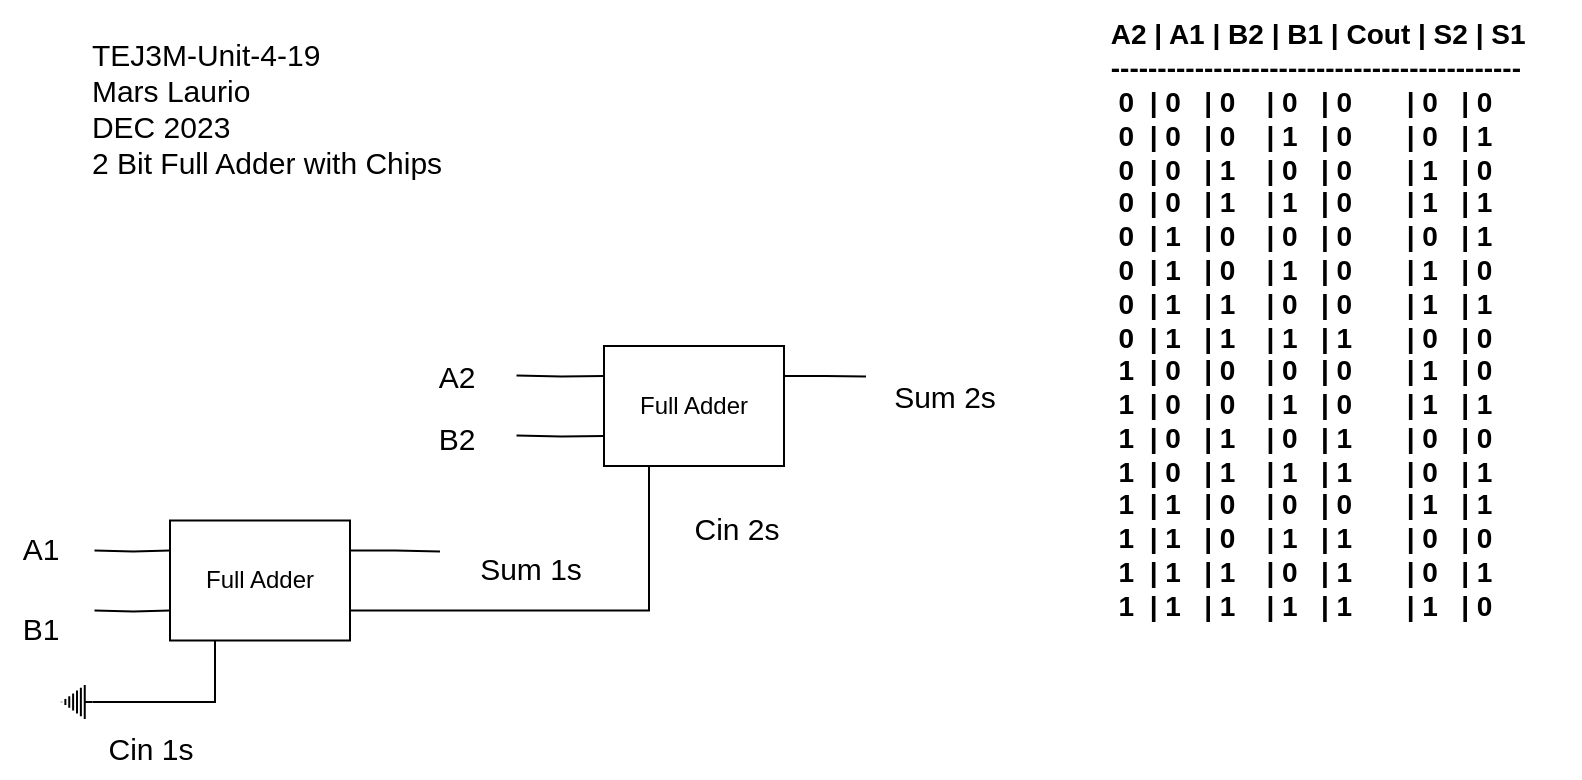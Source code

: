 <mxfile>
    <diagram id="t1QAMHBQt2Z4F_DE71VQ" name="Page-1">
        <mxGraphModel dx="806" dy="588" grid="1" gridSize="10" guides="1" tooltips="1" connect="1" arrows="1" fold="1" page="1" pageScale="1" pageWidth="827" pageHeight="1169" math="0" shadow="0">
            <root>
                <mxCell id="0"/>
                <mxCell id="1" parent="0"/>
                <mxCell id="10" value="&lt;div style=&quot;text-align: left; font-size: 15px;&quot;&gt;&lt;span style=&quot;background-color: initial; font-size: 15px;&quot;&gt;TEJ3M-Unit-4-19&lt;/span&gt;&lt;/div&gt;&lt;div style=&quot;text-align: left; font-size: 15px;&quot;&gt;&lt;span style=&quot;background-color: initial; font-size: 15px;&quot;&gt;Mars Laurio&lt;/span&gt;&lt;/div&gt;&lt;div style=&quot;text-align: left; font-size: 15px;&quot;&gt;&lt;span style=&quot;background-color: initial; font-size: 15px;&quot;&gt;DEC 2023&lt;/span&gt;&lt;/div&gt;&lt;div style=&quot;text-align: left; font-size: 15px;&quot;&gt;&lt;span style=&quot;background-color: initial; font-size: 15px;&quot;&gt;2 Bit Full Adder with Chips&lt;/span&gt;&lt;/div&gt;" style="text;html=1;align=center;verticalAlign=middle;resizable=0;points=[];autosize=1;strokeColor=none;fillColor=none;fontSize=15;fontFamily=Helvetica;fontColor=default;" parent="1" vertex="1">
                    <mxGeometry x="43" y="30" width="200" height="90" as="geometry"/>
                </mxCell>
                <mxCell id="20" value="&lt;div style=&quot;text-align: left; font-size: 14px;&quot;&gt;&lt;div style=&quot;font-size: 14px;&quot;&gt;&lt;span style=&quot;font-size: 14px;&quot;&gt;A2 | A1 | B2 | B1 | Cout | S2 | S1&lt;/span&gt;&lt;/div&gt;&lt;div style=&quot;font-size: 14px;&quot;&gt;&lt;span style=&quot;font-size: 14px;&quot;&gt;--------------------------------------------&lt;/span&gt;&lt;/div&gt;&lt;div style=&quot;font-size: 14px;&quot;&gt;&lt;span style=&quot;font-size: 14px;&quot;&gt;&amp;nbsp;0&amp;nbsp; | 0&amp;nbsp; &amp;nbsp;| 0&amp;nbsp; &amp;nbsp; | 0&amp;nbsp; &amp;nbsp;| 0&amp;nbsp; &amp;nbsp; &amp;nbsp; &amp;nbsp;| 0&amp;nbsp; &amp;nbsp;| 0&amp;nbsp;&amp;nbsp;&lt;/span&gt;&lt;/div&gt;&lt;div style=&quot;font-size: 14px;&quot;&gt;&lt;span style=&quot;font-size: 14px;&quot;&gt;&amp;nbsp;0&amp;nbsp; | 0&amp;nbsp; &amp;nbsp;| 0&amp;nbsp; &amp;nbsp; | 1&amp;nbsp; &amp;nbsp;| 0&amp;nbsp; &amp;nbsp; &amp;nbsp; &amp;nbsp;| 0&amp;nbsp; &amp;nbsp;| 1&amp;nbsp; &amp;nbsp;&amp;nbsp;&lt;/span&gt;&lt;/div&gt;&lt;div style=&quot;font-size: 14px;&quot;&gt;&lt;span style=&quot;font-size: 14px;&quot;&gt;&amp;nbsp;0&amp;nbsp; | 0&amp;nbsp; &amp;nbsp;| 1&amp;nbsp; &amp;nbsp; | 0&amp;nbsp; &amp;nbsp;| 0&amp;nbsp; &amp;nbsp; &amp;nbsp; &amp;nbsp;| 1&amp;nbsp; &amp;nbsp;| 0&amp;nbsp; &amp;nbsp;&amp;nbsp;&lt;/span&gt;&lt;/div&gt;&lt;div style=&quot;font-size: 14px;&quot;&gt;&lt;span style=&quot;font-size: 14px;&quot;&gt;&amp;nbsp;0&amp;nbsp; | 0&amp;nbsp; &amp;nbsp;| 1&amp;nbsp; &amp;nbsp; | 1&amp;nbsp; &amp;nbsp;| 0&amp;nbsp; &amp;nbsp; &amp;nbsp; &amp;nbsp;| 1&amp;nbsp; &amp;nbsp;| 1&amp;nbsp; &amp;nbsp; &amp;nbsp;&lt;/span&gt;&lt;/div&gt;&lt;div style=&quot;font-size: 14px;&quot;&gt;&lt;span style=&quot;font-size: 14px;&quot;&gt;&amp;nbsp;0&amp;nbsp; | 1&amp;nbsp; &amp;nbsp;| 0&amp;nbsp; &amp;nbsp; | 0&amp;nbsp; &amp;nbsp;| 0&amp;nbsp; &amp;nbsp; &amp;nbsp; &amp;nbsp;| 0&amp;nbsp; &amp;nbsp;| 1&amp;nbsp; &amp;nbsp;&lt;/span&gt;&lt;/div&gt;&lt;div style=&quot;font-size: 14px;&quot;&gt;&lt;span style=&quot;font-size: 14px;&quot;&gt;&amp;nbsp;0&amp;nbsp; | 1&amp;nbsp; &amp;nbsp;| 0&amp;nbsp; &amp;nbsp; | 1&amp;nbsp; &amp;nbsp;| 0&amp;nbsp; &amp;nbsp; &amp;nbsp; &amp;nbsp;| 1&amp;nbsp; &amp;nbsp;| 0&amp;nbsp; &amp;nbsp;&lt;/span&gt;&lt;/div&gt;&lt;div style=&quot;font-size: 14px;&quot;&gt;&lt;span style=&quot;font-size: 14px;&quot;&gt;&amp;nbsp;0&amp;nbsp; | 1&amp;nbsp; &amp;nbsp;| 1&amp;nbsp; &amp;nbsp; | 0&amp;nbsp; &amp;nbsp;| 0&amp;nbsp; &amp;nbsp; &amp;nbsp; &amp;nbsp;| 1&amp;nbsp; &amp;nbsp;| 1&amp;nbsp; &amp;nbsp;&lt;/span&gt;&lt;/div&gt;&lt;div style=&quot;font-size: 14px;&quot;&gt;&lt;span style=&quot;font-size: 14px;&quot;&gt;&amp;nbsp;0&amp;nbsp; | 1&amp;nbsp; &amp;nbsp;| 1&amp;nbsp; &amp;nbsp; | 1&amp;nbsp; &amp;nbsp;| 1&amp;nbsp; &amp;nbsp; &amp;nbsp; &amp;nbsp;| 0&amp;nbsp; &amp;nbsp;| 0&amp;nbsp; &amp;nbsp;&lt;/span&gt;&lt;/div&gt;&lt;div style=&quot;font-size: 14px;&quot;&gt;&lt;span style=&quot;font-size: 14px;&quot;&gt;&amp;nbsp;1&amp;nbsp; | 0&amp;nbsp; &amp;nbsp;| 0&amp;nbsp; &amp;nbsp; | 0&amp;nbsp; &amp;nbsp;| 0&amp;nbsp; &amp;nbsp; &amp;nbsp; &amp;nbsp;| 1&amp;nbsp; &amp;nbsp;| 0&amp;nbsp; &amp;nbsp;&amp;nbsp;&lt;/span&gt;&lt;/div&gt;&lt;div style=&quot;font-size: 14px;&quot;&gt;&lt;span style=&quot;font-size: 14px;&quot;&gt;&amp;nbsp;1&amp;nbsp; | 0&amp;nbsp; &amp;nbsp;| 0&amp;nbsp; &amp;nbsp; | 1&amp;nbsp; &amp;nbsp;| 0&amp;nbsp; &amp;nbsp; &amp;nbsp; &amp;nbsp;| 1&amp;nbsp; &amp;nbsp;| 1&amp;nbsp; &amp;nbsp;&amp;nbsp;&lt;/span&gt;&lt;/div&gt;&lt;div style=&quot;font-size: 14px;&quot;&gt;&lt;span style=&quot;font-size: 14px;&quot;&gt;&amp;nbsp;1&amp;nbsp; | 0&amp;nbsp; &amp;nbsp;| 1&amp;nbsp; &amp;nbsp; | 0&amp;nbsp; &amp;nbsp;| 1&amp;nbsp; &amp;nbsp; &amp;nbsp; &amp;nbsp;| 0&amp;nbsp; &amp;nbsp;| 0&amp;nbsp; &amp;nbsp; &amp;nbsp;&lt;/span&gt;&lt;/div&gt;&lt;div style=&quot;font-size: 14px;&quot;&gt;&lt;span style=&quot;font-size: 14px;&quot;&gt;&amp;nbsp;1&amp;nbsp; | 0&amp;nbsp; &amp;nbsp;| 1&amp;nbsp; &amp;nbsp; | 1&amp;nbsp; &amp;nbsp;| 1&amp;nbsp; &amp;nbsp; &amp;nbsp; &amp;nbsp;| 0&amp;nbsp; &amp;nbsp;| 1&amp;nbsp; &amp;nbsp;&amp;nbsp;&lt;/span&gt;&lt;/div&gt;&lt;div style=&quot;font-size: 14px;&quot;&gt;&lt;span style=&quot;font-size: 14px;&quot;&gt;&amp;nbsp;1&amp;nbsp; | 1&amp;nbsp; &amp;nbsp;| 0&amp;nbsp; &amp;nbsp; | 0&amp;nbsp; &amp;nbsp;| 0&amp;nbsp; &amp;nbsp; &amp;nbsp; &amp;nbsp;| 1&amp;nbsp; &amp;nbsp;| 1&amp;nbsp; &amp;nbsp; &amp;nbsp;&lt;/span&gt;&lt;/div&gt;&lt;div style=&quot;font-size: 14px;&quot;&gt;&lt;span style=&quot;font-size: 14px;&quot;&gt;&amp;nbsp;1&amp;nbsp; | 1&amp;nbsp; &amp;nbsp;| 0&amp;nbsp; &amp;nbsp; | 1&amp;nbsp; &amp;nbsp;| 1&amp;nbsp; &amp;nbsp; &amp;nbsp; &amp;nbsp;| 0&amp;nbsp; &amp;nbsp;| 0&amp;nbsp; &amp;nbsp;&amp;nbsp;&lt;/span&gt;&lt;/div&gt;&lt;div style=&quot;font-size: 14px;&quot;&gt;&lt;span style=&quot;font-size: 14px;&quot;&gt;&amp;nbsp;1&amp;nbsp; | 1&amp;nbsp; &amp;nbsp;| 1&amp;nbsp; &amp;nbsp; | 0&amp;nbsp; &amp;nbsp;| 1&amp;nbsp; &amp;nbsp; &amp;nbsp; &amp;nbsp;| 0&amp;nbsp; &amp;nbsp;| 1&amp;nbsp; &amp;nbsp;&amp;nbsp;&lt;/span&gt;&lt;/div&gt;&lt;div style=&quot;font-size: 14px;&quot;&gt;&lt;span style=&quot;font-size: 14px;&quot;&gt;&amp;nbsp;1&amp;nbsp; | 1&amp;nbsp; &amp;nbsp;| 1&amp;nbsp; &amp;nbsp; | 1&amp;nbsp; &amp;nbsp;| 1&amp;nbsp; &amp;nbsp; &amp;nbsp; &amp;nbsp;| 1&amp;nbsp; &amp;nbsp;| 0&amp;nbsp; &amp;nbsp;&amp;nbsp;&lt;/span&gt;&lt;/div&gt;&lt;/div&gt;" style="text;html=1;align=center;verticalAlign=middle;resizable=0;points=[];autosize=1;opacity=0;fontStyle=1;fontSize=14;" parent="1" vertex="1">
                    <mxGeometry x="540" y="21.25" width="260" height="320" as="geometry"/>
                </mxCell>
                <mxCell id="269" style="edgeStyle=orthogonalEdgeStyle;html=1;exitX=1;exitY=0.75;exitDx=0;exitDy=0;entryX=0.25;entryY=1;entryDx=0;entryDy=0;fontFamily=Helvetica;fontSize=12;fontColor=default;rounded=0;endArrow=none;endFill=0;" edge="1" parent="1" source="239" target="265">
                    <mxGeometry relative="1" as="geometry"/>
                </mxCell>
                <mxCell id="291" style="edgeStyle=orthogonalEdgeStyle;rounded=0;html=1;exitX=1;exitY=0.25;exitDx=0;exitDy=0;fontFamily=Helvetica;fontSize=15;fontColor=default;endArrow=none;endFill=0;" edge="1" parent="1" source="239">
                    <mxGeometry relative="1" as="geometry">
                        <mxPoint x="230" y="296.714" as="targetPoint"/>
                    </mxGeometry>
                </mxCell>
                <mxCell id="239" value="Full Adder" style="rounded=0;whiteSpace=wrap;html=1;" parent="1" vertex="1">
                    <mxGeometry x="95" y="281.25" width="90" height="60" as="geometry"/>
                </mxCell>
                <mxCell id="292" style="edgeStyle=orthogonalEdgeStyle;rounded=0;html=1;exitX=1;exitY=0.25;exitDx=0;exitDy=0;fontFamily=Helvetica;fontSize=15;fontColor=default;endArrow=none;endFill=0;" edge="1" parent="1" source="265">
                    <mxGeometry relative="1" as="geometry">
                        <mxPoint x="443" y="209.286" as="targetPoint"/>
                    </mxGeometry>
                </mxCell>
                <mxCell id="265" value="Full Adder" style="rounded=0;whiteSpace=wrap;html=1;" vertex="1" parent="1">
                    <mxGeometry x="312" y="194" width="90" height="60" as="geometry"/>
                </mxCell>
                <mxCell id="272" style="edgeStyle=orthogonalEdgeStyle;rounded=0;html=1;exitX=0.5;exitY=0;exitDx=0;exitDy=0;exitPerimeter=0;entryX=0;entryY=0.25;entryDx=0;entryDy=0;fontFamily=Helvetica;fontSize=12;fontColor=default;endArrow=none;endFill=0;" edge="1" parent="1" target="265">
                    <mxGeometry relative="1" as="geometry">
                        <mxPoint x="268.25" y="208.75" as="sourcePoint"/>
                    </mxGeometry>
                </mxCell>
                <mxCell id="274" style="edgeStyle=orthogonalEdgeStyle;rounded=0;html=1;exitX=0.5;exitY=0;exitDx=0;exitDy=0;exitPerimeter=0;entryX=0;entryY=0.75;entryDx=0;entryDy=0;fontFamily=Helvetica;fontSize=12;fontColor=default;endArrow=none;endFill=0;" edge="1" parent="1" target="265">
                    <mxGeometry relative="1" as="geometry">
                        <mxPoint x="268.25" y="238.75" as="sourcePoint"/>
                    </mxGeometry>
                </mxCell>
                <mxCell id="278" style="edgeStyle=orthogonalEdgeStyle;rounded=0;html=1;exitX=0.5;exitY=0;exitDx=0;exitDy=0;exitPerimeter=0;entryX=0;entryY=0.25;entryDx=0;entryDy=0;fontFamily=Helvetica;fontSize=12;fontColor=default;endArrow=none;endFill=0;" edge="1" parent="1" target="239">
                    <mxGeometry relative="1" as="geometry">
                        <mxPoint x="57.25" y="296.25" as="sourcePoint"/>
                    </mxGeometry>
                </mxCell>
                <mxCell id="277" style="edgeStyle=orthogonalEdgeStyle;rounded=0;html=1;exitX=0.5;exitY=0;exitDx=0;exitDy=0;exitPerimeter=0;entryX=0;entryY=0.75;entryDx=0;entryDy=0;fontFamily=Helvetica;fontSize=12;fontColor=default;endArrow=none;endFill=0;" edge="1" parent="1" target="239">
                    <mxGeometry relative="1" as="geometry">
                        <mxPoint x="57.25" y="326.25" as="sourcePoint"/>
                    </mxGeometry>
                </mxCell>
                <mxCell id="282" style="edgeStyle=orthogonalEdgeStyle;rounded=0;html=1;exitX=0.5;exitY=0;exitDx=0;exitDy=0;exitPerimeter=0;entryX=0.25;entryY=1;entryDx=0;entryDy=0;fontFamily=Helvetica;fontSize=15;fontColor=default;endArrow=none;endFill=0;" edge="1" parent="1" source="281" target="239">
                    <mxGeometry relative="1" as="geometry"/>
                </mxCell>
                <mxCell id="281" value="" style="pointerEvents=1;verticalLabelPosition=bottom;shadow=0;dashed=0;align=center;html=1;verticalAlign=top;shape=mxgraph.electrical.signal_sources.protective_earth;strokeColor=default;fontFamily=Helvetica;fontSize=12;fontColor=default;fillColor=#18141D;rotation=90;" vertex="1" parent="1">
                    <mxGeometry x="40" y="364.25" width="17" height="15.5" as="geometry"/>
                </mxCell>
                <mxCell id="283" value="A1" style="text;html=1;align=center;verticalAlign=middle;resizable=0;points=[];autosize=1;strokeColor=none;fillColor=none;fontSize=15;fontFamily=Helvetica;fontColor=default;" vertex="1" parent="1">
                    <mxGeometry x="10" y="280" width="40" height="30" as="geometry"/>
                </mxCell>
                <mxCell id="284" value="B1" style="text;html=1;align=center;verticalAlign=middle;resizable=0;points=[];autosize=1;strokeColor=none;fillColor=none;fontSize=15;fontFamily=Helvetica;fontColor=default;" vertex="1" parent="1">
                    <mxGeometry x="10" y="320" width="40" height="30" as="geometry"/>
                </mxCell>
                <mxCell id="286" value="A2" style="text;html=1;align=center;verticalAlign=middle;resizable=0;points=[];autosize=1;strokeColor=none;fillColor=none;fontSize=15;fontFamily=Helvetica;fontColor=default;" vertex="1" parent="1">
                    <mxGeometry x="218" y="194" width="40" height="30" as="geometry"/>
                </mxCell>
                <mxCell id="288" value="B2" style="text;html=1;align=center;verticalAlign=middle;resizable=0;points=[];autosize=1;strokeColor=none;fillColor=none;fontSize=15;fontFamily=Helvetica;fontColor=default;" vertex="1" parent="1">
                    <mxGeometry x="218" y="225.25" width="40" height="30" as="geometry"/>
                </mxCell>
                <mxCell id="289" value="Cin 2s" style="text;html=1;align=center;verticalAlign=middle;resizable=0;points=[];autosize=1;strokeColor=none;fillColor=none;fontSize=15;fontFamily=Helvetica;fontColor=default;" vertex="1" parent="1">
                    <mxGeometry x="343" y="270" width="70" height="30" as="geometry"/>
                </mxCell>
                <mxCell id="290" value="Cin 1s" style="text;html=1;align=center;verticalAlign=middle;resizable=0;points=[];autosize=1;strokeColor=none;fillColor=none;fontSize=15;fontFamily=Helvetica;fontColor=default;" vertex="1" parent="1">
                    <mxGeometry x="50" y="379.75" width="70" height="30" as="geometry"/>
                </mxCell>
                <mxCell id="293" value="Sum 1s" style="text;html=1;align=center;verticalAlign=middle;resizable=0;points=[];autosize=1;strokeColor=none;fillColor=none;fontSize=15;fontFamily=Helvetica;fontColor=default;" vertex="1" parent="1">
                    <mxGeometry x="240" y="290" width="70" height="30" as="geometry"/>
                </mxCell>
                <mxCell id="294" value="Sum 2s" style="text;html=1;align=center;verticalAlign=middle;resizable=0;points=[];autosize=1;strokeColor=none;fillColor=none;fontSize=15;fontFamily=Helvetica;fontColor=default;" vertex="1" parent="1">
                    <mxGeometry x="446.5" y="204" width="70" height="30" as="geometry"/>
                </mxCell>
            </root>
        </mxGraphModel>
    </diagram>
</mxfile>